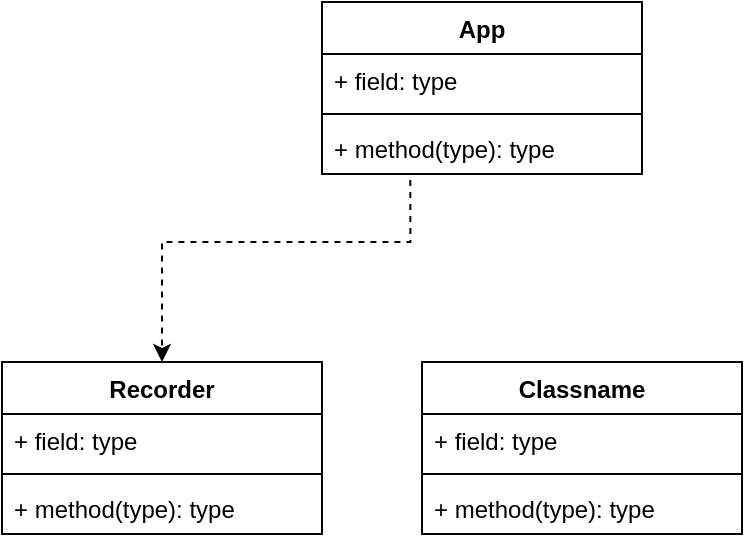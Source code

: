 <mxfile version="21.1.4" type="device">
  <diagram name="Page-1" id="XuW4py9qS-A7QSZeUcLO">
    <mxGraphModel dx="343" dy="466" grid="1" gridSize="10" guides="1" tooltips="1" connect="1" arrows="1" fold="1" page="1" pageScale="1" pageWidth="850" pageHeight="1100" math="0" shadow="0">
      <root>
        <mxCell id="0" />
        <mxCell id="1" parent="0" />
        <mxCell id="Rgv-T4XJH1e1jDtLqDUO-2" value="App" style="swimlane;fontStyle=1;align=center;verticalAlign=top;childLayout=stackLayout;horizontal=1;startSize=26;horizontalStack=0;resizeParent=1;resizeParentMax=0;resizeLast=0;collapsible=1;marginBottom=0;whiteSpace=wrap;html=1;" vertex="1" parent="1">
          <mxGeometry x="180" y="370" width="160" height="86" as="geometry" />
        </mxCell>
        <mxCell id="Rgv-T4XJH1e1jDtLqDUO-3" value="+ field: type" style="text;strokeColor=none;fillColor=none;align=left;verticalAlign=top;spacingLeft=4;spacingRight=4;overflow=hidden;rotatable=0;points=[[0,0.5],[1,0.5]];portConstraint=eastwest;whiteSpace=wrap;html=1;" vertex="1" parent="Rgv-T4XJH1e1jDtLqDUO-2">
          <mxGeometry y="26" width="160" height="26" as="geometry" />
        </mxCell>
        <mxCell id="Rgv-T4XJH1e1jDtLqDUO-4" value="" style="line;strokeWidth=1;fillColor=none;align=left;verticalAlign=middle;spacingTop=-1;spacingLeft=3;spacingRight=3;rotatable=0;labelPosition=right;points=[];portConstraint=eastwest;strokeColor=inherit;" vertex="1" parent="Rgv-T4XJH1e1jDtLqDUO-2">
          <mxGeometry y="52" width="160" height="8" as="geometry" />
        </mxCell>
        <mxCell id="Rgv-T4XJH1e1jDtLqDUO-5" value="+ method(type): type" style="text;strokeColor=none;fillColor=none;align=left;verticalAlign=top;spacingLeft=4;spacingRight=4;overflow=hidden;rotatable=0;points=[[0,0.5],[1,0.5]];portConstraint=eastwest;whiteSpace=wrap;html=1;" vertex="1" parent="Rgv-T4XJH1e1jDtLqDUO-2">
          <mxGeometry y="60" width="160" height="26" as="geometry" />
        </mxCell>
        <mxCell id="Rgv-T4XJH1e1jDtLqDUO-6" value="Recorder" style="swimlane;fontStyle=1;align=center;verticalAlign=top;childLayout=stackLayout;horizontal=1;startSize=26;horizontalStack=0;resizeParent=1;resizeParentMax=0;resizeLast=0;collapsible=1;marginBottom=0;whiteSpace=wrap;html=1;" vertex="1" parent="1">
          <mxGeometry x="20" y="550" width="160" height="86" as="geometry" />
        </mxCell>
        <mxCell id="Rgv-T4XJH1e1jDtLqDUO-7" value="+ field: type" style="text;strokeColor=none;fillColor=none;align=left;verticalAlign=top;spacingLeft=4;spacingRight=4;overflow=hidden;rotatable=0;points=[[0,0.5],[1,0.5]];portConstraint=eastwest;whiteSpace=wrap;html=1;" vertex="1" parent="Rgv-T4XJH1e1jDtLqDUO-6">
          <mxGeometry y="26" width="160" height="26" as="geometry" />
        </mxCell>
        <mxCell id="Rgv-T4XJH1e1jDtLqDUO-8" value="" style="line;strokeWidth=1;fillColor=none;align=left;verticalAlign=middle;spacingTop=-1;spacingLeft=3;spacingRight=3;rotatable=0;labelPosition=right;points=[];portConstraint=eastwest;strokeColor=inherit;" vertex="1" parent="Rgv-T4XJH1e1jDtLqDUO-6">
          <mxGeometry y="52" width="160" height="8" as="geometry" />
        </mxCell>
        <mxCell id="Rgv-T4XJH1e1jDtLqDUO-9" value="+ method(type): type" style="text;strokeColor=none;fillColor=none;align=left;verticalAlign=top;spacingLeft=4;spacingRight=4;overflow=hidden;rotatable=0;points=[[0,0.5],[1,0.5]];portConstraint=eastwest;whiteSpace=wrap;html=1;" vertex="1" parent="Rgv-T4XJH1e1jDtLqDUO-6">
          <mxGeometry y="60" width="160" height="26" as="geometry" />
        </mxCell>
        <mxCell id="Rgv-T4XJH1e1jDtLqDUO-10" style="edgeStyle=orthogonalEdgeStyle;rounded=0;orthogonalLoop=1;jettySize=auto;html=1;entryX=0.5;entryY=0;entryDx=0;entryDy=0;dashed=1;exitX=0.276;exitY=1.115;exitDx=0;exitDy=0;exitPerimeter=0;" edge="1" parent="1" source="Rgv-T4XJH1e1jDtLqDUO-5" target="Rgv-T4XJH1e1jDtLqDUO-6">
          <mxGeometry relative="1" as="geometry">
            <mxPoint x="260" y="460" as="sourcePoint" />
            <Array as="points">
              <mxPoint x="224" y="490" />
              <mxPoint x="100" y="490" />
            </Array>
          </mxGeometry>
        </mxCell>
        <mxCell id="Rgv-T4XJH1e1jDtLqDUO-11" value="Classname" style="swimlane;fontStyle=1;align=center;verticalAlign=top;childLayout=stackLayout;horizontal=1;startSize=26;horizontalStack=0;resizeParent=1;resizeParentMax=0;resizeLast=0;collapsible=1;marginBottom=0;whiteSpace=wrap;html=1;" vertex="1" parent="1">
          <mxGeometry x="230" y="550" width="160" height="86" as="geometry" />
        </mxCell>
        <mxCell id="Rgv-T4XJH1e1jDtLqDUO-12" value="+ field: type" style="text;strokeColor=none;fillColor=none;align=left;verticalAlign=top;spacingLeft=4;spacingRight=4;overflow=hidden;rotatable=0;points=[[0,0.5],[1,0.5]];portConstraint=eastwest;whiteSpace=wrap;html=1;" vertex="1" parent="Rgv-T4XJH1e1jDtLqDUO-11">
          <mxGeometry y="26" width="160" height="26" as="geometry" />
        </mxCell>
        <mxCell id="Rgv-T4XJH1e1jDtLqDUO-13" value="" style="line;strokeWidth=1;fillColor=none;align=left;verticalAlign=middle;spacingTop=-1;spacingLeft=3;spacingRight=3;rotatable=0;labelPosition=right;points=[];portConstraint=eastwest;strokeColor=inherit;" vertex="1" parent="Rgv-T4XJH1e1jDtLqDUO-11">
          <mxGeometry y="52" width="160" height="8" as="geometry" />
        </mxCell>
        <mxCell id="Rgv-T4XJH1e1jDtLqDUO-14" value="+ method(type): type" style="text;strokeColor=none;fillColor=none;align=left;verticalAlign=top;spacingLeft=4;spacingRight=4;overflow=hidden;rotatable=0;points=[[0,0.5],[1,0.5]];portConstraint=eastwest;whiteSpace=wrap;html=1;" vertex="1" parent="Rgv-T4XJH1e1jDtLqDUO-11">
          <mxGeometry y="60" width="160" height="26" as="geometry" />
        </mxCell>
      </root>
    </mxGraphModel>
  </diagram>
</mxfile>
